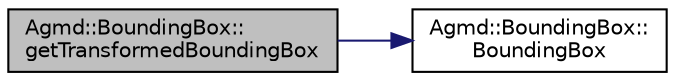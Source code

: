 digraph "Agmd::BoundingBox::getTransformedBoundingBox"
{
  edge [fontname="Helvetica",fontsize="10",labelfontname="Helvetica",labelfontsize="10"];
  node [fontname="Helvetica",fontsize="10",shape=record];
  rankdir="LR";
  Node1 [label="Agmd::BoundingBox::\lgetTransformedBoundingBox",height=0.2,width=0.4,color="black", fillcolor="grey75", style="filled" fontcolor="black"];
  Node1 -> Node2 [color="midnightblue",fontsize="10",style="solid",fontname="Helvetica"];
  Node2 [label="Agmd::BoundingBox::\lBoundingBox",height=0.2,width=0.4,color="black", fillcolor="white", style="filled",URL="$class_agmd_1_1_bounding_box.html#af539bcf9c10fe70fe435a149a3127991"];
}

